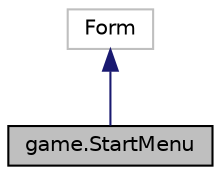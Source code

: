 digraph "game.StartMenu"
{
 // LATEX_PDF_SIZE
  edge [fontname="Helvetica",fontsize="10",labelfontname="Helvetica",labelfontsize="10"];
  node [fontname="Helvetica",fontsize="10",shape=record];
  Node1 [label="game.StartMenu",height=0.2,width=0.4,color="black", fillcolor="grey75", style="filled", fontcolor="black",tooltip="Стартовое окно игры. Даёт выбор пользователю выйти из игры, загрузить сохранение или начать новую игр..."];
  Node2 -> Node1 [dir="back",color="midnightblue",fontsize="10",style="solid",fontname="Helvetica"];
  Node2 [label="Form",height=0.2,width=0.4,color="grey75", fillcolor="white", style="filled",tooltip=" "];
}
